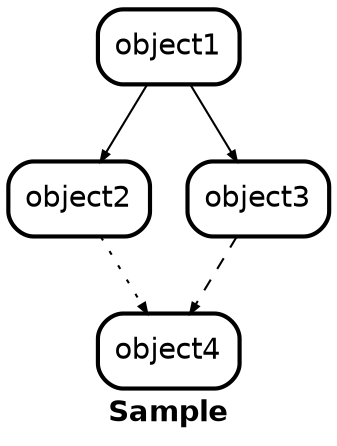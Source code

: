digraph Sample {
	graph [ fontname="Helvetica-Bold" ]
	node  [ id="\N" shape="Mrecord" style="filled" fontname="Helvetica" fillcolor="#ffffff" penwidth="2" ]
	edge  [ arrowsize="0.5" fontname="Helvetica" ]

	label="Sample"
	style="rounded"

	object1 -> object2
	object1 -> object3
	object2 -> object4 [style="dotted"]
	object3 -> object4 [style="dashed"]
}
